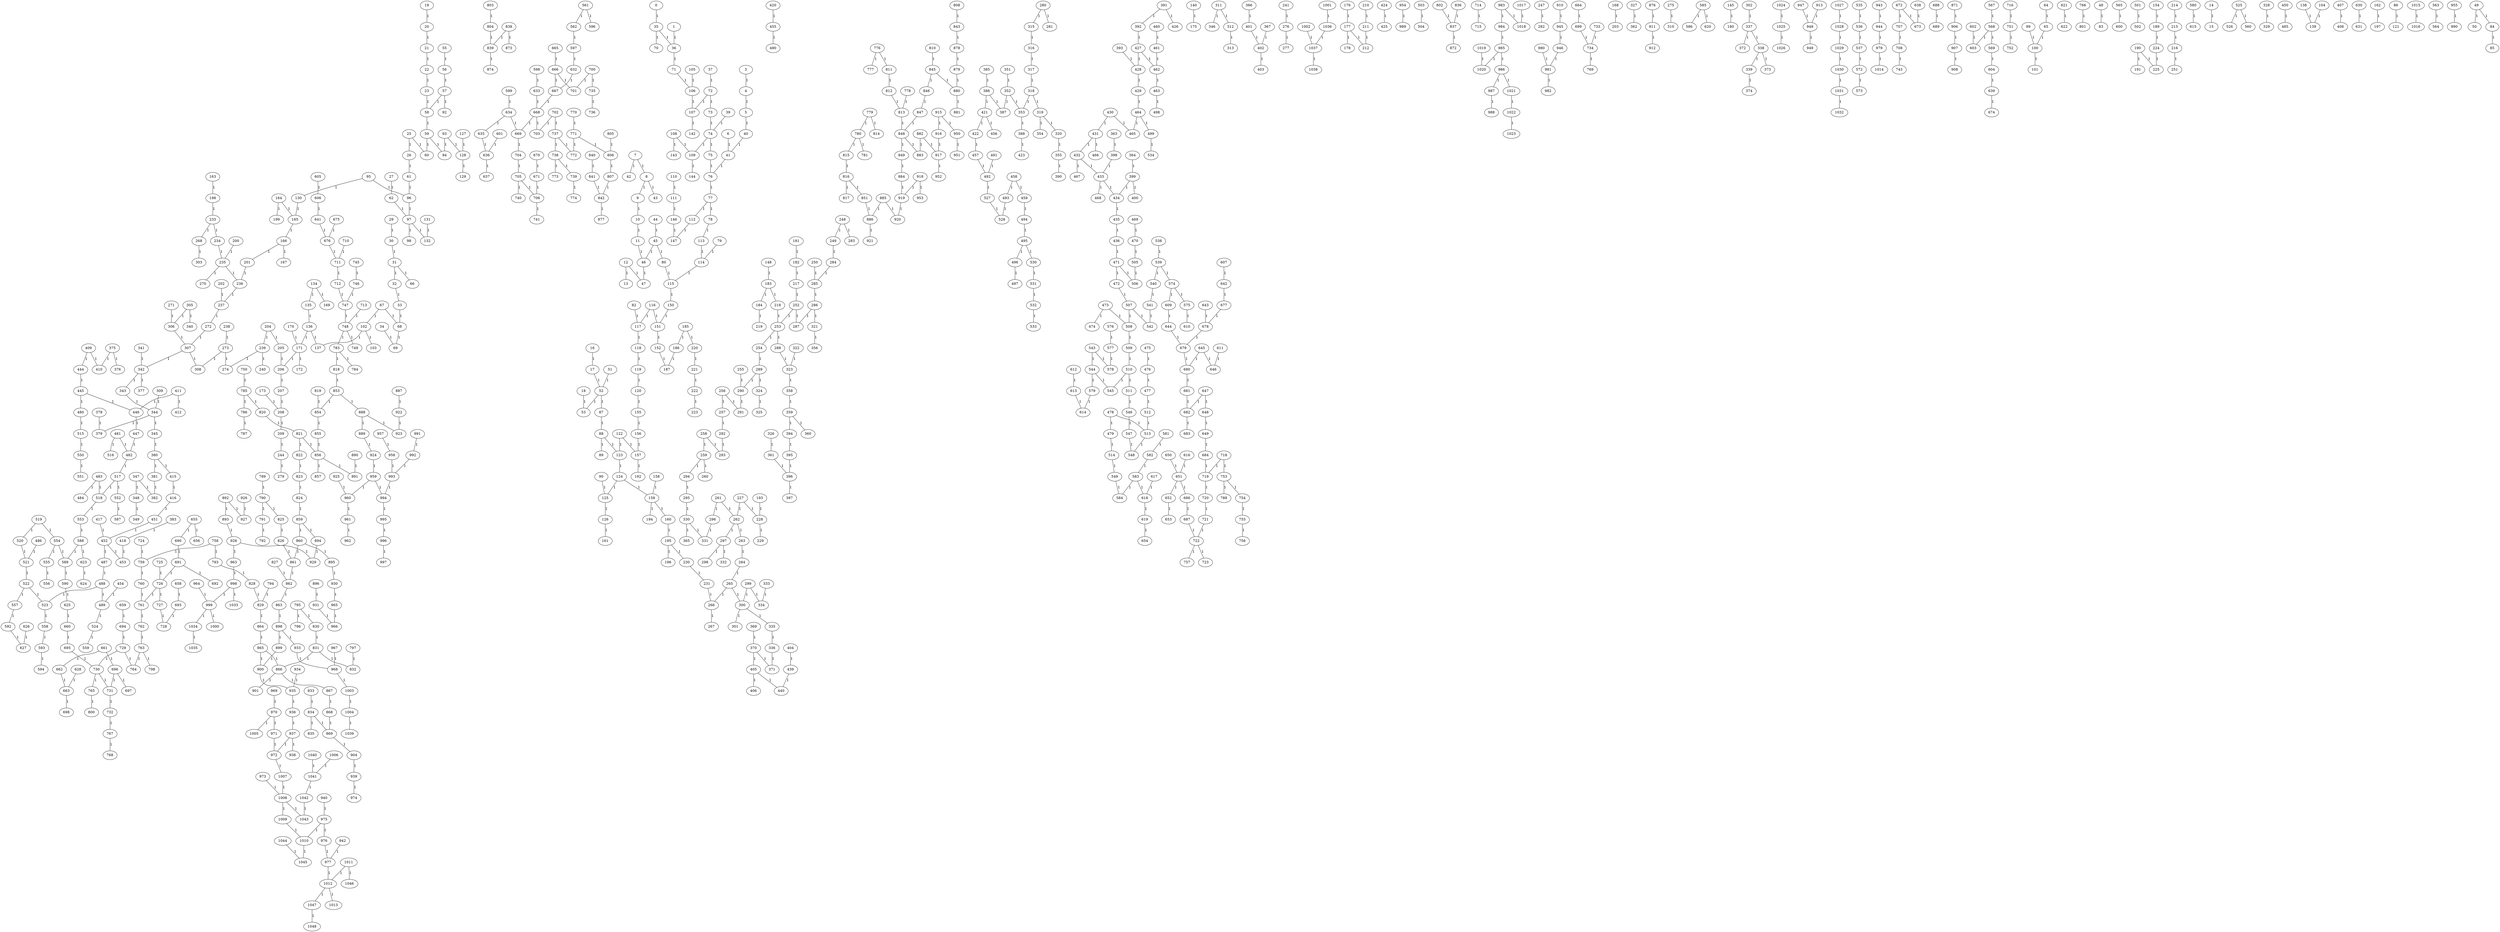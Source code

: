 graph Nom{
307--342[label=1];
839--874[label=1];
999--1000[label=1];
136--171[label=1];
562--597[label=1];
330--365[label=1];
444--445[label=1];
52--87[label=1];
420--455[label=1];
815--816[label=1];
421--456[label=1];
364--399[label=1];
233--234[label=1];
662--663[label=1];
507--508[label=1];
919--920[label=1];
234--235[label=1];
691--692[label=1];
583--618[label=1];
430--431[label=1];
487--488[label=1];
898--933[label=1];
88--89[label=1];
33--68[label=1];
171--206[label=1];
658--693[label=1];
140--175[label=1];
352--353[label=1];
311--346[label=1];
239--240[label=1];
160--195[label=1];
18--53[label=1];
402--403[label=1];
447--482[label=1];
786--787[label=1];
791--792[label=1];
182--217[label=1];
45--80[label=1];
1012--1047[label=1];
480--515[label=1];
554--589[label=1];
880--881[label=1];
261--262[label=1];
493--528[label=1];
241--276[label=1];
319--320[label=1];
123--124[label=1];
746--747[label=1];
879--880[label=1];
636--637[label=1];
539--540[label=1];
727--728[label=1];
1036--1037[label=1];
601--636[label=1];
854--855[label=1];
20--21[label=1];
483--484[label=1];
810--845[label=1];
87--88[label=1];
176--177[label=1];
424--425[label=1];
31--32[label=1];
954--989[label=1];
268--303[label=1];
78--113[label=1];
1047--1048[label=1];
181--182[label=1];
503--504[label=1];
286--321[label=1];
802--837[label=1];
714--715[label=1];
780--781[label=1];
928--963[label=1];
491--492[label=1];
804--839[label=1];
985--986[label=1];
36--71[label=1];
759--760[label=1];
156--157[label=1];
202--237[label=1];
370--371[label=1];
247--282[label=1];
106--107[label=1];
265--300[label=1];
581--582[label=1];
1019--1020[label=1];
72--73[label=1];
967--968[label=1];
946--981[label=1];
519--520[label=1];
155--156[label=1];
266--267[label=1];
959--994[label=1];
37--72[label=1];
665--666[label=1];
664--699[label=1];
168--203[label=1];
319--354[label=1];
82--117[label=1];
543--578[label=1];
710--711[label=1];
606--641[label=1];
17--52[label=1];
861--862[label=1];
401--402[label=1];
327--362[label=1];
481--516[label=1];
911--912[label=1];
935--936[label=1];
218--253[label=1];
633--668[label=1];
925--960[label=1];
950--951[label=1];
159--194[label=1];
523--558[label=1];
30--31[label=1];
134--135[label=1];
652--653[label=1];
353--388[label=1];
134--169[label=1];
510--545[label=1];
666--667[label=1];
399--434[label=1];
475--476[label=1];
228--229[label=1];
275--310[label=1];
924--959[label=1];
887--922[label=1];
367--402[label=1];
761--762[label=1];
691--726[label=1];
152--187[label=1];
785--786[label=1];
355--390[label=1];
0--35[label=1];
230--231[label=1];
3--4[label=1];
163--198[label=1];
378--379[label=1];
677--678[label=1];
885--886[label=1];
486--521[label=1];
731--732[label=1];
840--841[label=1];
899--900[label=1];
702--737[label=1];
585--586[label=1];
110--111[label=1];
145--180[label=1];
337--372[label=1];
1024--1025[label=1];
985--1020[label=1];
826--861[label=1];
947--948[label=1];
460--461[label=1];
1012--1013[label=1];
705--740[label=1];
198--233[label=1];
841--842[label=1];
825--826[label=1];
1044--1045[label=1];
59--94[label=1];
427--428[label=1];
431--432[label=1];
632--667[label=1];
1028--1029[label=1];
729--730[label=1];
512--513[label=1];
324--325[label=1];
821--856[label=1];
537--572[label=1];
996--997[label=1];
492--527[label=1];
1029--1030[label=1];
789--790[label=1];
494--495[label=1];
12--47[label=1];
263--264[label=1];
286--287[label=1];
918--953[label=1];
265--266[label=1];
995--996[label=1];
944--979[label=1];
510--511[label=1];
1010--1045[label=1];
790--791[label=1];
239--274[label=1];
708--743[label=1];
388--423[label=1];
856--857[label=1];
495--496[label=1];
347--348[label=1];
776--777[label=1];
682--683[label=1];
9--10[label=1];
306--307[label=1];
93--94[label=1];
119--120[label=1];
1037--1038[label=1];
249--284[label=1];
271--306[label=1];
7--42[label=1];
886--921[label=1];
688--689[label=1];
446--447[label=1];
538--539[label=1];
795--830[label=1];
522--523[label=1];
611--646[label=1];
97--98[label=1];
272--307[label=1];
845--880[label=1];
336--371[label=1];
892--927[label=1];
827--862[label=1];
882--917[label=1];
696--731[label=1];
118--119[label=1];
398--433[label=1];
76--77[label=1];
553--588[label=1];
975--1010[label=1];
783--784[label=1];
250--285[label=1];
859--860[label=1];
74--75[label=1];
366--401[label=1];
659--694[label=1];
88--123[label=1];
776--811[label=1];
495--530[label=1];
574--609[label=1];
344--379[label=1];
259--294[label=1];
820--821[label=1];
11--46[label=1];
458--459[label=1];
734--769[label=1];
906--907[label=1];
164--199[label=1];
896--931[label=1];
326--361[label=1];
471--472[label=1];
639--674[label=1];
767--768[label=1];
52--53[label=1];
716--751[label=1];
95--96[label=1];
288--323[label=1];
750--785[label=1];
663--698[label=1];
345--380[label=1];
41--76[label=1];
765--800[label=1];
7--8[label=1];
650--651[label=1];
885--920[label=1];
170--171[label=1];
604--639[label=1];
375--410[label=1];
544--545[label=1];
348--349[label=1];
575--610[label=1];
127--128[label=1];
1011--1046[label=1];
383--418[label=1];
99--100[label=1];
122--157[label=1];
693--728[label=1];
730--765[label=1];
621--622[label=1];
667--668[label=1];
751--752[label=1];
986--987[label=1];
31--66[label=1];
45--46[label=1];
130--165[label=1];
157--192[label=1];
477--512[label=1];
766--801[label=1];
845--846[label=1];
35--36[label=1];
292--293[label=1];
998--1033[label=1];
613--614[label=1];
957--958[label=1];
338--339[label=1];
248--283[label=1];
1004--1039[label=1];
592--627[label=1];
948--949[label=1];
853--854[label=1];
318--353[label=1];
479--514[label=1];
67--102[label=1];
473--474[label=1];
931--966[label=1];
882--883[label=1];
794--829[label=1];
222--223[label=1];
166--167[label=1];
451--452[label=1];
808--843[label=1];
436--471[label=1];
109--144[label=1];
195--230[label=1];
998--999[label=1];
819--854[label=1];
343--344[label=1];
256--291[label=1];
471--506[label=1];
738--739[label=1];
824--859[label=1];
125--126[label=1];
418--453[label=1];
359--394[label=1];
273--308[label=1];
370--405[label=1];
439--440[label=1];
797--832[label=1];
686--687[label=1];
100--101[label=1];
514--549[label=1];
699--734[label=1];
837--872[label=1];
579--614[label=1];
753--788[label=1];
445--480[label=1];
352--387[label=1];
1040--1041[label=1];
986--1021[label=1];
185--220[label=1];
396--397[label=1];
464--499[label=1];
404--439[label=1];
1021--1022[label=1];
433--434[label=1];
499--534[label=1];
32--33[label=1];
208--209[label=1];
552--587[label=1];
725--726[label=1];
574--575[label=1];
669--704[label=1];
200--235[label=1];
763--798[label=1];
934--935[label=1];
969--970[label=1];
422--457[label=1];
983--1018[label=1];
97--132[label=1];
405--440[label=1];
302--337[label=1];
23--58[label=1];
722--757[label=1];
77--112[label=1];
780--815[label=1];
634--669[label=1];
517--552[label=1];
48--83[label=1];
565--600[label=1];
898--899[label=1];
501--502[label=1];
195--196[label=1];
231--266[label=1];
612--613[label=1];
623--624[label=1];
258--293[label=1];
829--864[label=1];
488--489[label=1];
189--224[label=1];
1008--1009[label=1];
411--446[label=1];
868--869[label=1];
214--215[label=1];
876--911[label=1];
333--334[label=1];
917--952[label=1];
61--96[label=1];
58--59[label=1];
518--553[label=1];
185--186[label=1];
322--323[label=1];
209--244[label=1];
972--1007[label=1];
580--615[label=1];
10--11[label=1];
411--412[label=1];
320--355[label=1];
893--928[label=1];
655--690[label=1];
469--470[label=1];
812--813[label=1];
67--68[label=1];
488--523[label=1];
297--298[label=1];
771--772[label=1];
55--56[label=1];
532--533[label=1];
836--837[label=1];
1009--1010[label=1];
290--291[label=1];
617--618[label=1];
705--706[label=1];
785--820[label=1];
707--708[label=1];
305--340[label=1];
482--517[label=1];
1034--1035[label=1];
672--673[label=1];
235--270[label=1];
108--109[label=1];
221--222[label=1];
869--904[label=1];
738--773[label=1];
40--41[label=1];
96--97[label=1];
1041--1042[label=1];
395--396[label=1];
35--70[label=1];
884--919[label=1];
323--358[label=1];
1022--1023[label=1];
237--272[label=1];
680--681[label=1];
561--596[label=1];
625--660[label=1];
102--103[label=1];
864--865[label=1];
14--15[label=1];
851--886[label=1];
525--526[label=1];
124--159[label=1];
834--835[label=1];
568--603[label=1];
668--703[label=1];
262--297[label=1];
853--888[label=1];
904--939[label=1];
1031--1032[label=1];
648--649[label=1];
227--262[label=1];
300--301[label=1];
21--22[label=1];
328--329[label=1];
762--763[label=1];
770--771[label=1];
524--559[label=1];
452--487[label=1];
317--318[label=1];
483--518[label=1];
679--680[label=1];
433--468[label=1];
833--834[label=1];
672--707[label=1];
609--644[label=1];
276--277[label=1];
519--554[label=1];
216--251[label=1];
22--23[label=1];
380--381[label=1];
598--633[label=1];
450--485[label=1];
793--828[label=1];
392--427[label=1];
668--669[label=1];
1001--1036[label=1];
289--290[label=1];
351--352[label=1];
964--999[label=1];
525--560[label=1];
227--228[label=1];
39--74[label=1];
816--851[label=1];
254--289[label=1];
215--216[label=1];
416--451[label=1];
285--286[label=1];
68--69[label=1];
8--9[label=1];
859--894[label=1];
458--493[label=1];
993--994[label=1];
642--677[label=1];
429--464[label=1];
46--47[label=1];
193--228[label=1];
730--731[label=1];
984--985[label=1];
694--729[label=1];
918--919[label=1];
476--477[label=1];
79--114[label=1];
760--761[label=1];
393--428[label=1];
309--344[label=1];
138--139[label=1];
305--306[label=1];
933--968[label=1];
675--676[label=1];
173--208[label=1];
236--237[label=1];
253--288[label=1];
856--891[label=1];
721--722[label=1];
297--332[label=1];
644--679[label=1];
57--92[label=1];
907--908[label=1];
407--408[label=1];
661--696[label=1];
114--115[label=1];
435--436[label=1];
428--429[label=1];
878--879[label=1];
848--883[label=1];
651--686[label=1];
1008--1043[label=1];
206--207[label=1];
1025--1026[label=1];
855--856[label=1];
535--536[label=1];
671--706[label=1];
588--623[label=1];
554--555[label=1];
599--634[label=1];
681--682[label=1];
616--651[label=1];
284--285[label=1];
204--205[label=1];
748--783[label=1];
183--184[label=1];
690--691[label=1];
220--221[label=1];
248--249[label=1];
992--993[label=1];
386--421[label=1];
95--130[label=1];
704--705[label=1];
834--869[label=1];
647--682[label=1];
558--593[label=1];
432--467[label=1];
748--749[label=1];
405--406[label=1];
344--345[label=1];
687--722[label=1];
204--239[label=1];
979--1014[label=1];
102--137[label=1];
339--374[label=1];
544--579[label=1];
711--712[label=1];
649--684[label=1];
111--146[label=1];
779--780[label=1];
867--868[label=1];
733--734[label=1];
421--422[label=1];
394--395[label=1];
315--316[label=1];
154--189[label=1];
980--981[label=1];
546--547[label=1];
385--386[label=1];
987--988[label=1];
889--924[label=1];
531--532[label=1];
481--482[label=1];
255--290[label=1];
630--631[label=1];
29--30[label=1];
513--548[label=1];
205--206[label=1];
813--848[label=1];
970--1005[label=1];
521--522[label=1];
280--315[label=1];
550--551[label=1];
93--128[label=1];
976--977[label=1];
27--62[label=1];
321--356[label=1];
359--360[label=1];
252--287[label=1];
5--40[label=1];
1--36[label=1];
732--767[label=1];
217--252[label=1];
25--60[label=1];
496--497[label=1];
201--236[label=1];
409--410[label=1];
645--646[label=1];
655--656[label=1];
915--950[label=1];
713--748[label=1];
702--703[label=1];
507--542[label=1];
108--143[label=1];
146--147[label=1];
643--678[label=1];
712--747[label=1];
593--594[label=1];
783--818[label=1];
159--160[label=1];
971--972[label=1];
25--26[label=1];
838--839[label=1];
459--494[label=1];
177--178[label=1];
619--654[label=1];
71--106[label=1];
866--901[label=1];
1027--1028[label=1];
299--334[label=1];
455--490[label=1];
151--152[label=1];
831--866[label=1];
549--584[label=1];
540--541[label=1];
1002--1037[label=1];
968--1003[label=1];
1030--1031[label=1];
635--636[label=1];
432--433[label=1];
567--568[label=1];
186--187[label=1];
162--197[label=1];
86--121[label=1];
463--498[label=1];
822--823[label=1];
607--642[label=1];
706--741[label=1];
818--853[label=1];
830--831[label=1];
386--387[label=1];
311--312[label=1];
866--867[label=1];
74--109[label=1];
517--518[label=1];
626--627[label=1];
158--159[label=1];
244--279[label=1];
150--151[label=1];
823--824[label=1];
445--446[label=1];
865--866[label=1];
806--807[label=1];
80--115[label=1];
312--313[label=1];
464--465[label=1];
863--898[label=1];
583--584[label=1];
430--465[label=1];
34--69[label=1];
337--338[label=1];
12--13[label=1];
724--759[label=1];
253--254[label=1];
588--589[label=1];
1003--1004[label=1];
342--377[label=1];
380--415[label=1];
462--463[label=1];
65--100[label=1];
259--260[label=1];
722--723[label=1];
755--756[label=1];
930--965[label=1];
888--889[label=1];
959--960[label=1];
928--929[label=1];
961--962[label=1];
238--273[label=1];
811--812[label=1];
576--577[label=1];
509--510[label=1];
860--861[label=1];
472--507[label=1];
541--542[label=1];
72--107[label=1];
676--711[label=1];
719--720[label=1];
470--505[label=1];
922--923[label=1];
307--308[label=1];
1042--1043[label=1];
252--253[label=1];
300--335[label=1];
505--506[label=1];
62--97[label=1];
684--719[label=1];
135--136[label=1];
910--945[label=1];
164--165[label=1];
166--201[label=1];
994--995[label=1];
116--117[label=1];
843--878[label=1];
981--982[label=1];
522--557[label=1];
589--590[label=1];
865--900[label=1];
122--123[label=1];
457--492[label=1];
726--727[label=1];
871--906[label=1];
838--873[label=1];
273--274[label=1];
816--817[label=1];
190--225[label=1];
605--606[label=1];
577--578[label=1];
1015--1016[label=1];
358--359[label=1];
970--971[label=1];
391--392[label=1];
758--759[label=1];
846--847[label=1];
19--20[label=1];
628--663[label=1];
478--513[label=1];
115--150[label=1];
960--961[label=1];
597--632[label=1];
530--531[label=1];
651--652[label=1];
963--998[label=1];
745--746[label=1];
112--147[label=1];
958--993[label=1];
678--679[label=1];
660--695[label=1];
165--166[label=1];
747--748[label=1];
399--400[label=1];
795--796[label=1];
999--1034[label=1];
73--74[label=1];
828--829[label=1];
582--583[label=1];
973--1008[label=1];
860--895[label=1];
104--139[label=1];
262--263[label=1];
790--825[label=1];
427--462[label=1];
1006--1041[label=1];
737--772[label=1];
720--721[label=1];
289--324[label=1];
900--935[label=1];
602--603[label=1];
381--382[label=1];
417--452[label=1];
555--556[label=1];
105--106[label=1];
434--435[label=1];
557--592[label=1];
124--125[label=1];
207--208[label=1];
758--793[label=1];
335--336[label=1];
59--60[label=1];
718--753[label=1];
803--804[label=1];
489--524[label=1];
563--564[label=1];
107--142[label=1];
51--52[label=1];
316--317[label=1];
779--814[label=1];
913--948[label=1];
520--521[label=1];
478--479[label=1];
361--396[label=1];
148--183[label=1];
892--893[label=1];
8--43[label=1];
569--604[label=1];
890--891[label=1];
547--548[label=1];
955--990[label=1];
136--137[label=1];
318--319[label=1];
75--76[label=1];
6--41[label=1];
117--118[label=1];
641--676[label=1];
848--849[label=1];
527--528[label=1];
190--191[label=1];
945--946[label=1];
56--57[label=1];
739--774[label=1];
341--342[label=1];
461--462[label=1];
849--884[label=1];
895--930[label=1];
369--370[label=1];
670--671[label=1];
771--806[label=1];
452--453[label=1];
116--151[label=1];
233--268[label=1];
862--863[label=1];
256--257[label=1];
184--219[label=1];
937--972[label=1];
561--562[label=1];
235--236[label=1];
257--292[label=1];
113--114[label=1];
763--764[label=1];
536--537[label=1];
26--61[label=1];
128--129[label=1];
338--373[label=1];
258--259[label=1];
590--625[label=1];
211--212[label=1];
718--719[label=1];
735--736[label=1];
1017--1018[label=1];
753--754[label=1];
299--300[label=1];
415--416[label=1];
661--662[label=1];
943--944[label=1];
888--923[label=1];
1011--1012[label=1];
695--730[label=1];
473--508[label=1];
729--764[label=1];
77--78[label=1];
44--45[label=1];
805--806[label=1];
295--330[label=1];
391--426[label=1];
916--917[label=1];
539--574[label=1];
171--172[label=1];
57--58[label=1];
585--620[label=1];
726--761[label=1];
342--343[label=1];
126--161[label=1];
939--974[label=1];
983--984[label=1];
16--17[label=1];
831--832[label=1];
991--992[label=1];
296--331[label=1];
915--916[label=1];
294--295[label=1];
1007--1008[label=1];
330--331[label=1];
261--296[label=1];
4--5[label=1];
700--735[label=1];
49--50[label=1];
807--842[label=1];
737--738[label=1];
543--544[label=1];
645--680[label=1];
90--125[label=1];
454--489[label=1];
847--848[label=1];
84--85[label=1];
965--966[label=1];
264--265[label=1];
375--376[label=1];
210--211[label=1];
515--550[label=1];
940--975[label=1];
49--84[label=1];
511--546[label=1];
120--155[label=1];
64--65[label=1];
842--877[label=1];
183--218[label=1];
942--977[label=1];
409--444[label=1];
634--635[label=1];
937--938[label=1];
778--813[label=1];
638--673[label=1];
431--466[label=1];
894--929[label=1];
975--976[label=1];
647--648[label=1];
572--573[label=1];
696--697[label=1];
936--937[label=1];
508--509[label=1];
347--382[label=1];
280--281[label=1];
926--927[label=1];
700--701[label=1];
821--822[label=1];
618--619[label=1];
363--398[label=1];
754--755[label=1];
177--212[label=1];
977--1012[label=1];
131--132[label=1];
224--225[label=1];
666--701[label=1];
568--569[label=1];
}